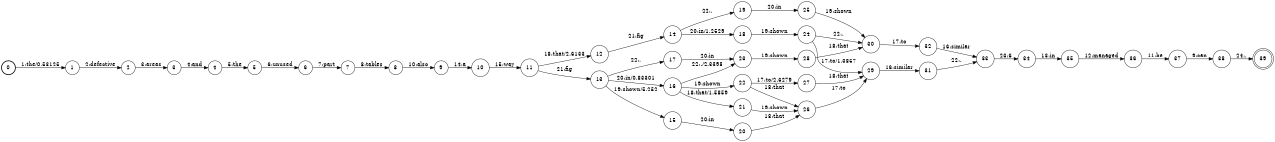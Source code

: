 digraph FST {
rankdir = LR;
size = "8.5,11";
label = "";
center = 1;
orientation = Portrait;
ranksep = "0.4";
nodesep = "0.25";
0 [label = "0", shape = circle, style = bold, fontsize = 14]
	0 -> 1 [label = "1:the/0.53125", fontsize = 14];
1 [label = "1", shape = circle, style = solid, fontsize = 14]
	1 -> 2 [label = "2:defective", fontsize = 14];
2 [label = "2", shape = circle, style = solid, fontsize = 14]
	2 -> 3 [label = "3:areas", fontsize = 14];
3 [label = "3", shape = circle, style = solid, fontsize = 14]
	3 -> 4 [label = "4:and", fontsize = 14];
4 [label = "4", shape = circle, style = solid, fontsize = 14]
	4 -> 5 [label = "5:the", fontsize = 14];
5 [label = "5", shape = circle, style = solid, fontsize = 14]
	5 -> 6 [label = "6:unused", fontsize = 14];
6 [label = "6", shape = circle, style = solid, fontsize = 14]
	6 -> 7 [label = "7:part", fontsize = 14];
7 [label = "7", shape = circle, style = solid, fontsize = 14]
	7 -> 8 [label = "8:tables", fontsize = 14];
8 [label = "8", shape = circle, style = solid, fontsize = 14]
	8 -> 9 [label = "10:also", fontsize = 14];
9 [label = "9", shape = circle, style = solid, fontsize = 14]
	9 -> 10 [label = "14:a", fontsize = 14];
10 [label = "10", shape = circle, style = solid, fontsize = 14]
	10 -> 11 [label = "15:way", fontsize = 14];
11 [label = "11", shape = circle, style = solid, fontsize = 14]
	11 -> 12 [label = "18:that/2.6133", fontsize = 14];
	11 -> 13 [label = "21:fig", fontsize = 14];
12 [label = "12", shape = circle, style = solid, fontsize = 14]
	12 -> 14 [label = "21:fig", fontsize = 14];
13 [label = "13", shape = circle, style = solid, fontsize = 14]
	13 -> 15 [label = "19:shown/5.252", fontsize = 14];
	13 -> 16 [label = "20:in/0.83301", fontsize = 14];
	13 -> 17 [label = "22:.", fontsize = 14];
14 [label = "14", shape = circle, style = solid, fontsize = 14]
	14 -> 18 [label = "20:in/1.2529", fontsize = 14];
	14 -> 19 [label = "22:.", fontsize = 14];
15 [label = "15", shape = circle, style = solid, fontsize = 14]
	15 -> 20 [label = "20:in", fontsize = 14];
16 [label = "16", shape = circle, style = solid, fontsize = 14]
	16 -> 21 [label = "18:that/1.5859", fontsize = 14];
	16 -> 22 [label = "19:shown", fontsize = 14];
	16 -> 23 [label = "22:./2.3398", fontsize = 14];
17 [label = "17", shape = circle, style = solid, fontsize = 14]
	17 -> 23 [label = "20:in", fontsize = 14];
18 [label = "18", shape = circle, style = solid, fontsize = 14]
	18 -> 24 [label = "19:shown", fontsize = 14];
19 [label = "19", shape = circle, style = solid, fontsize = 14]
	19 -> 25 [label = "20:in", fontsize = 14];
20 [label = "20", shape = circle, style = solid, fontsize = 14]
	20 -> 26 [label = "18:that", fontsize = 14];
21 [label = "21", shape = circle, style = solid, fontsize = 14]
	21 -> 26 [label = "19:shown", fontsize = 14];
22 [label = "22", shape = circle, style = solid, fontsize = 14]
	22 -> 27 [label = "17:to/2.6279", fontsize = 14];
	22 -> 26 [label = "18:that", fontsize = 14];
23 [label = "23", shape = circle, style = solid, fontsize = 14]
	23 -> 28 [label = "19:shown", fontsize = 14];
24 [label = "24", shape = circle, style = solid, fontsize = 14]
	24 -> 29 [label = "17:to/1.3857", fontsize = 14];
	24 -> 30 [label = "22:.", fontsize = 14];
25 [label = "25", shape = circle, style = solid, fontsize = 14]
	25 -> 30 [label = "19:shown", fontsize = 14];
26 [label = "26", shape = circle, style = solid, fontsize = 14]
	26 -> 29 [label = "17:to", fontsize = 14];
27 [label = "27", shape = circle, style = solid, fontsize = 14]
	27 -> 29 [label = "18:that", fontsize = 14];
28 [label = "28", shape = circle, style = solid, fontsize = 14]
	28 -> 30 [label = "18:that", fontsize = 14];
29 [label = "29", shape = circle, style = solid, fontsize = 14]
	29 -> 31 [label = "16:similar", fontsize = 14];
30 [label = "30", shape = circle, style = solid, fontsize = 14]
	30 -> 32 [label = "17:to", fontsize = 14];
31 [label = "31", shape = circle, style = solid, fontsize = 14]
	31 -> 33 [label = "22:.", fontsize = 14];
32 [label = "32", shape = circle, style = solid, fontsize = 14]
	32 -> 33 [label = "16:similar", fontsize = 14];
33 [label = "33", shape = circle, style = solid, fontsize = 14]
	33 -> 34 [label = "23:6", fontsize = 14];
34 [label = "34", shape = circle, style = solid, fontsize = 14]
	34 -> 35 [label = "13:in", fontsize = 14];
35 [label = "35", shape = circle, style = solid, fontsize = 14]
	35 -> 36 [label = "12:managed", fontsize = 14];
36 [label = "36", shape = circle, style = solid, fontsize = 14]
	36 -> 37 [label = "11:be", fontsize = 14];
37 [label = "37", shape = circle, style = solid, fontsize = 14]
	37 -> 38 [label = "9:can", fontsize = 14];
38 [label = "38", shape = circle, style = solid, fontsize = 14]
	38 -> 39 [label = "24:.", fontsize = 14];
39 [label = "39", shape = doublecircle, style = solid, fontsize = 14]
}
